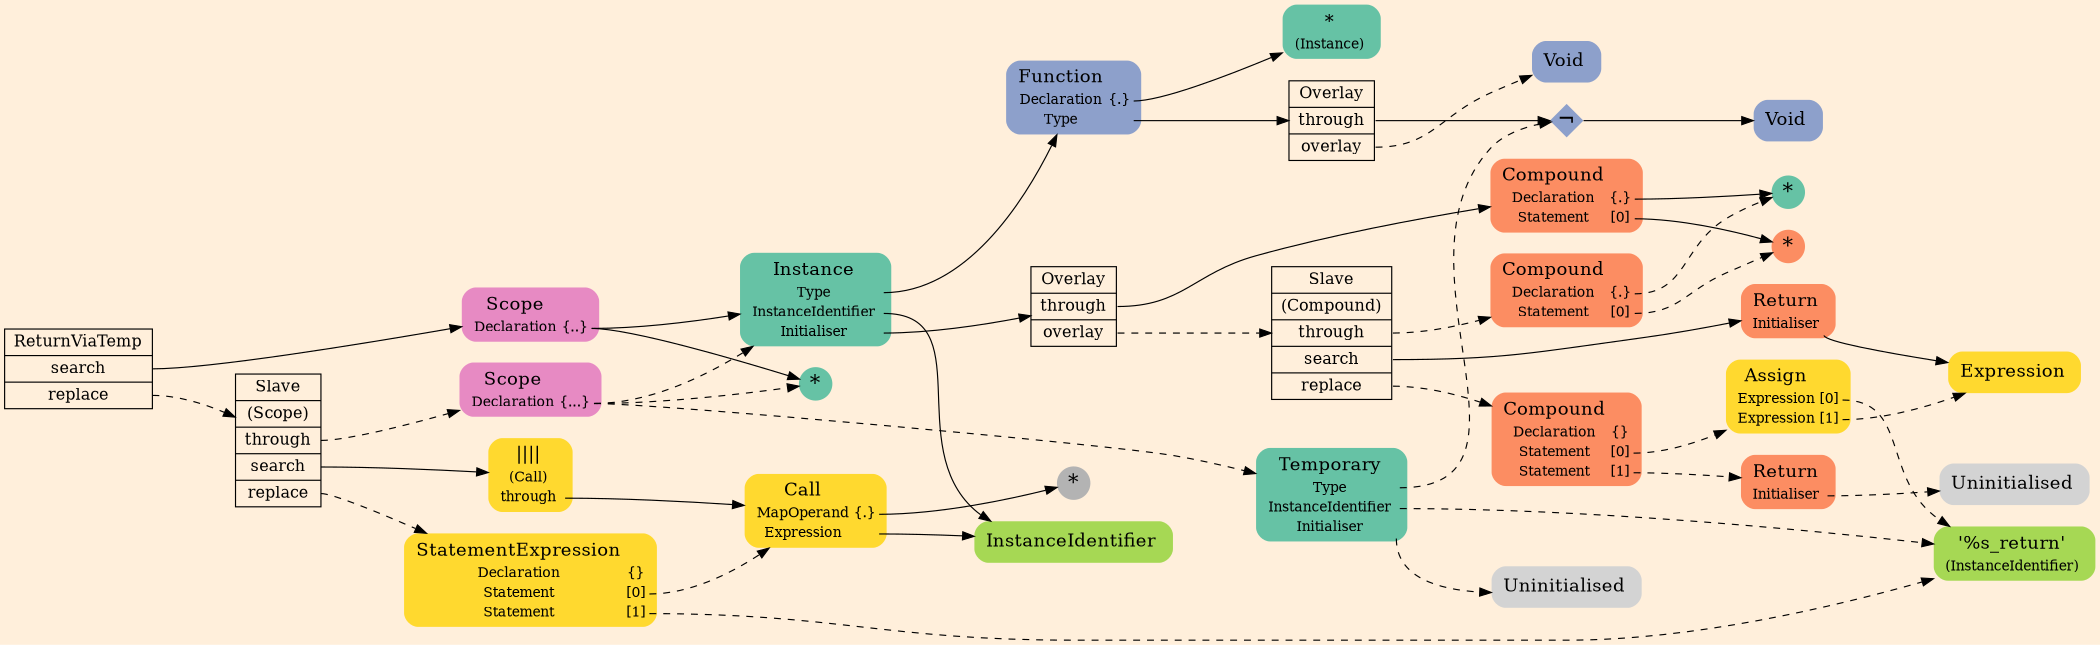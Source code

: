 digraph Inferno {
graph [
rankdir = "LR"
ranksep = 1.0
size = "14,20"
bgcolor = antiquewhite1
];
node [
];
"/CR#P26-0" [
shape = "record"
fillcolor = "transparent"
label = "<fixed> ReturnViaTemp | <port0> search | <port1> replace"
style = "filled"
fontsize = "14"
fillcolor = antiquewhite1
];
"/#B-2-335" [
shape = "plaintext"
fillcolor = "/set28/4"
label = <<TABLE BORDER="0" CELLBORDER="0" CELLSPACING="0">
 <TR>
  <TD><FONT POINT-SIZE="16.0">Scope</FONT></TD>
  <TD></TD>
 </TR>
 <TR>
  <TD>Declaration</TD>
  <TD PORT="port0">{..}</TD>
 </TR>
</TABLE>>
style = "rounded,filled"
fontsize = "12"
];
"/#B-2-338" [
shape = "circle"
fillcolor = "/set28/1"
label = <*>
style = "filled"
fontsize = "18"
penwidth = 0.0
fixedsize = true
width = 0.4
height = 0.4
];
"/#B-2-337" [
shape = "plaintext"
fillcolor = "/set28/1"
label = <<TABLE BORDER="0" CELLBORDER="0" CELLSPACING="0">
 <TR>
  <TD><FONT POINT-SIZE="16.0">Instance</FONT></TD>
  <TD></TD>
 </TR>
 <TR>
  <TD>Type</TD>
  <TD PORT="port0"></TD>
 </TR>
 <TR>
  <TD>InstanceIdentifier</TD>
  <TD PORT="port1"></TD>
 </TR>
 <TR>
  <TD>Initialiser</TD>
  <TD PORT="port2"></TD>
 </TR>
</TABLE>>
style = "rounded,filled"
fontsize = "12"
];
"/#B-2-340" [
shape = "plaintext"
fillcolor = "/set28/3"
label = <<TABLE BORDER="0" CELLBORDER="0" CELLSPACING="0">
 <TR>
  <TD><FONT POINT-SIZE="16.0">Function</FONT></TD>
  <TD></TD>
 </TR>
 <TR>
  <TD>Declaration</TD>
  <TD PORT="port0">{.}</TD>
 </TR>
 <TR>
  <TD>Type</TD>
  <TD PORT="port1"></TD>
 </TR>
</TABLE>>
style = "rounded,filled"
fontsize = "12"
];
"/#B-2-350" [
shape = "plaintext"
fillcolor = "/set28/1"
label = <<TABLE BORDER="0" CELLBORDER="0" CELLSPACING="0">
 <TR>
  <TD><FONT POINT-SIZE="16.0">*</FONT></TD>
  <TD></TD>
 </TR>
 <TR>
  <TD>(Instance)</TD>
  <TD PORT="port0"></TD>
 </TR>
</TABLE>>
style = "rounded,filled"
fontsize = "12"
];
"/#B-2-362" [
shape = "record"
fillcolor = "/set28/3"
label = "<fixed> Overlay | <port0> through | <port1> overlay"
style = "filled"
fontsize = "14"
fillcolor = antiquewhite1
];
"/#B-2-341" [
shape = "diamond"
fillcolor = "/set28/3"
label = <¬>
style = "filled"
fontsize = "18"
penwidth = 0.0
fixedsize = true
width = 0.4
height = 0.4
];
"/#B-2-342" [
shape = "plaintext"
fillcolor = "/set28/3"
label = <<TABLE BORDER="0" CELLBORDER="0" CELLSPACING="0">
 <TR>
  <TD><FONT POINT-SIZE="16.0">Void</FONT></TD>
  <TD></TD>
 </TR>
</TABLE>>
style = "rounded,filled"
fontsize = "12"
];
"/#B-2-367" [
shape = "plaintext"
fillcolor = "/set28/3"
label = <<TABLE BORDER="0" CELLBORDER="0" CELLSPACING="0">
 <TR>
  <TD><FONT POINT-SIZE="16.0">Void</FONT></TD>
  <TD></TD>
 </TR>
</TABLE>>
style = "rounded,filled"
fontsize = "12"
];
"/#B-2-348" [
shape = "plaintext"
fillcolor = "/set28/5"
label = <<TABLE BORDER="0" CELLBORDER="0" CELLSPACING="0">
 <TR>
  <TD><FONT POINT-SIZE="16.0">InstanceIdentifier</FONT></TD>
  <TD></TD>
 </TR>
</TABLE>>
style = "rounded,filled"
fontsize = "12"
];
"/#B-2-363" [
shape = "record"
label = "<fixed> Overlay | <port0> through | <port1> overlay"
style = "filled"
fontsize = "14"
fillcolor = antiquewhite1
];
"/#B-2-343" [
shape = "plaintext"
fillcolor = "/set28/2"
label = <<TABLE BORDER="0" CELLBORDER="0" CELLSPACING="0">
 <TR>
  <TD><FONT POINT-SIZE="16.0">Compound</FONT></TD>
  <TD></TD>
 </TR>
 <TR>
  <TD>Declaration</TD>
  <TD PORT="port0">{.}</TD>
 </TR>
 <TR>
  <TD>Statement</TD>
  <TD PORT="port1">[0]</TD>
 </TR>
</TABLE>>
style = "rounded,filled"
fontsize = "12"
];
"/#B-2-347" [
shape = "circle"
fillcolor = "/set28/1"
label = <*>
style = "filled"
fontsize = "18"
penwidth = 0.0
fixedsize = true
width = 0.4
height = 0.4
];
"/#B-2-346" [
shape = "circle"
fillcolor = "/set28/2"
label = <*>
style = "filled"
fontsize = "18"
penwidth = 0.0
fixedsize = true
width = 0.4
height = 0.4
];
"/#B-2-364" [
shape = "record"
fillcolor = "/set28/2"
label = "<fixed> Slave | <port0> (Compound) | <port1> through | <port2> search | <port3> replace"
style = "filled"
fontsize = "14"
fillcolor = antiquewhite1
];
"/#B-2-344" [
shape = "plaintext"
fillcolor = "/set28/2"
label = <<TABLE BORDER="0" CELLBORDER="0" CELLSPACING="0">
 <TR>
  <TD><FONT POINT-SIZE="16.0">Compound</FONT></TD>
  <TD></TD>
 </TR>
 <TR>
  <TD>Declaration</TD>
  <TD PORT="port0">{.}</TD>
 </TR>
 <TR>
  <TD>Statement</TD>
  <TD PORT="port1">[0]</TD>
 </TR>
</TABLE>>
style = "rounded,filled"
fontsize = "12"
];
"/#B-2-357" [
shape = "plaintext"
fillcolor = "/set28/2"
label = <<TABLE BORDER="0" CELLBORDER="0" CELLSPACING="0">
 <TR>
  <TD><FONT POINT-SIZE="16.0">Return</FONT></TD>
  <TD></TD>
 </TR>
 <TR>
  <TD>Initialiser</TD>
  <TD PORT="port0"></TD>
 </TR>
</TABLE>>
style = "rounded,filled"
fontsize = "12"
];
"/#B-2-359" [
shape = "plaintext"
fillcolor = "/set28/6"
label = <<TABLE BORDER="0" CELLBORDER="0" CELLSPACING="0">
 <TR>
  <TD><FONT POINT-SIZE="16.0">Expression</FONT></TD>
  <TD></TD>
 </TR>
</TABLE>>
style = "rounded,filled"
fontsize = "12"
];
"/#B-2-345" [
shape = "plaintext"
fillcolor = "/set28/2"
label = <<TABLE BORDER="0" CELLBORDER="0" CELLSPACING="0">
 <TR>
  <TD><FONT POINT-SIZE="16.0">Compound</FONT></TD>
  <TD></TD>
 </TR>
 <TR>
  <TD>Declaration</TD>
  <TD PORT="port0">{}</TD>
 </TR>
 <TR>
  <TD>Statement</TD>
  <TD PORT="port1">[0]</TD>
 </TR>
 <TR>
  <TD>Statement</TD>
  <TD PORT="port2">[1]</TD>
 </TR>
</TABLE>>
style = "rounded,filled"
fontsize = "12"
];
"/#B-2-355" [
shape = "plaintext"
fillcolor = "/set28/6"
label = <<TABLE BORDER="0" CELLBORDER="0" CELLSPACING="0">
 <TR>
  <TD><FONT POINT-SIZE="16.0">Assign</FONT></TD>
  <TD></TD>
 </TR>
 <TR>
  <TD>Expression</TD>
  <TD PORT="port0">[0]</TD>
 </TR>
 <TR>
  <TD>Expression</TD>
  <TD PORT="port1">[1]</TD>
 </TR>
</TABLE>>
style = "rounded,filled"
fontsize = "12"
];
"/#B-2-356" [
shape = "plaintext"
fillcolor = "/set28/5"
label = <<TABLE BORDER="0" CELLBORDER="0" CELLSPACING="0">
 <TR>
  <TD><FONT POINT-SIZE="16.0">'%s_return'</FONT></TD>
  <TD></TD>
 </TR>
 <TR>
  <TD>(InstanceIdentifier)</TD>
  <TD PORT="port0"></TD>
 </TR>
</TABLE>>
style = "rounded,filled"
fontsize = "12"
];
"/#B-2-358" [
shape = "plaintext"
fillcolor = "/set28/2"
label = <<TABLE BORDER="0" CELLBORDER="0" CELLSPACING="0">
 <TR>
  <TD><FONT POINT-SIZE="16.0">Return</FONT></TD>
  <TD></TD>
 </TR>
 <TR>
  <TD>Initialiser</TD>
  <TD PORT="port0"></TD>
 </TR>
</TABLE>>
style = "rounded,filled"
fontsize = "12"
];
"/#B-2-365" [
shape = "plaintext"
label = <<TABLE BORDER="0" CELLBORDER="0" CELLSPACING="0">
 <TR>
  <TD><FONT POINT-SIZE="16.0">Uninitialised</FONT></TD>
  <TD></TD>
 </TR>
</TABLE>>
style = "rounded,filled"
fontsize = "12"
];
"/#B-2-366" [
shape = "record"
fillcolor = "/set28/4"
label = "<fixed> Slave | <port0> (Scope) | <port1> through | <port2> search | <port3> replace"
style = "filled"
fontsize = "14"
fillcolor = antiquewhite1
];
"/#B-2-336" [
shape = "plaintext"
fillcolor = "/set28/4"
label = <<TABLE BORDER="0" CELLBORDER="0" CELLSPACING="0">
 <TR>
  <TD><FONT POINT-SIZE="16.0">Scope</FONT></TD>
  <TD></TD>
 </TR>
 <TR>
  <TD>Declaration</TD>
  <TD PORT="port0">{...}</TD>
 </TR>
</TABLE>>
style = "rounded,filled"
fontsize = "12"
];
"/#B-2-353" [
shape = "plaintext"
fillcolor = "/set28/1"
label = <<TABLE BORDER="0" CELLBORDER="0" CELLSPACING="0">
 <TR>
  <TD><FONT POINT-SIZE="16.0">Temporary</FONT></TD>
  <TD></TD>
 </TR>
 <TR>
  <TD>Type</TD>
  <TD PORT="port0"></TD>
 </TR>
 <TR>
  <TD>InstanceIdentifier</TD>
  <TD PORT="port1"></TD>
 </TR>
 <TR>
  <TD>Initialiser</TD>
  <TD PORT="port2"></TD>
 </TR>
</TABLE>>
style = "rounded,filled"
fontsize = "12"
];
"/#B-2-368" [
shape = "plaintext"
label = <<TABLE BORDER="0" CELLBORDER="0" CELLSPACING="0">
 <TR>
  <TD><FONT POINT-SIZE="16.0">Uninitialised</FONT></TD>
  <TD></TD>
 </TR>
</TABLE>>
style = "rounded,filled"
fontsize = "12"
];
"/#B-2-361" [
shape = "plaintext"
fillcolor = "/set28/6"
label = <<TABLE BORDER="0" CELLBORDER="0" CELLSPACING="0">
 <TR>
  <TD><FONT POINT-SIZE="16.0">||||</FONT></TD>
  <TD></TD>
 </TR>
 <TR>
  <TD>(Call)</TD>
  <TD PORT="port0"></TD>
 </TR>
 <TR>
  <TD>through</TD>
  <TD PORT="port1"></TD>
 </TR>
</TABLE>>
style = "rounded,filled"
fontsize = "12"
];
"/#B-2-351" [
shape = "plaintext"
fillcolor = "/set28/6"
label = <<TABLE BORDER="0" CELLBORDER="0" CELLSPACING="0">
 <TR>
  <TD><FONT POINT-SIZE="16.0">Call</FONT></TD>
  <TD></TD>
 </TR>
 <TR>
  <TD>MapOperand</TD>
  <TD PORT="port0">{.}</TD>
 </TR>
 <TR>
  <TD>Expression</TD>
  <TD PORT="port1"></TD>
 </TR>
</TABLE>>
style = "rounded,filled"
fontsize = "12"
];
"/#B-2-352" [
shape = "circle"
fillcolor = "/set28/8"
label = <*>
style = "filled"
fontsize = "18"
penwidth = 0.0
fixedsize = true
width = 0.4
height = 0.4
];
"/#B-2-360" [
shape = "plaintext"
fillcolor = "/set28/6"
label = <<TABLE BORDER="0" CELLBORDER="0" CELLSPACING="0">
 <TR>
  <TD><FONT POINT-SIZE="16.0">StatementExpression</FONT></TD>
  <TD></TD>
 </TR>
 <TR>
  <TD>Declaration</TD>
  <TD PORT="port0">{}</TD>
 </TR>
 <TR>
  <TD>Statement</TD>
  <TD PORT="port1">[0]</TD>
 </TR>
 <TR>
  <TD>Statement</TD>
  <TD PORT="port2">[1]</TD>
 </TR>
</TABLE>>
style = "rounded,filled"
fontsize = "12"
];
"/CR#P26-0":port0 -> "/#B-2-335" [style="solid"
];
"/CR#P26-0":port1 -> "/#B-2-366" [style="dashed"
];
"/#B-2-335":port0 -> "/#B-2-338" [style="solid"
];
"/#B-2-335":port0 -> "/#B-2-337" [style="solid"
];
"/#B-2-337":port0 -> "/#B-2-340" [style="solid"
];
"/#B-2-337":port1 -> "/#B-2-348" [style="solid"
];
"/#B-2-337":port2 -> "/#B-2-363" [style="solid"
];
"/#B-2-340":port0 -> "/#B-2-350" [style="solid"
];
"/#B-2-340":port1 -> "/#B-2-362" [style="solid"
];
"/#B-2-362":port0 -> "/#B-2-341" [style="solid"
];
"/#B-2-362":port1 -> "/#B-2-367" [style="dashed"
];
"/#B-2-341" -> "/#B-2-342" [style="solid"
];
"/#B-2-363":port0 -> "/#B-2-343" [style="solid"
];
"/#B-2-363":port1 -> "/#B-2-364" [style="dashed"
];
"/#B-2-343":port0 -> "/#B-2-347" [style="solid"
];
"/#B-2-343":port1 -> "/#B-2-346" [style="solid"
];
"/#B-2-364":port1 -> "/#B-2-344" [style="dashed"
];
"/#B-2-364":port2 -> "/#B-2-357" [style="solid"
];
"/#B-2-364":port3 -> "/#B-2-345" [style="dashed"
];
"/#B-2-344":port0 -> "/#B-2-347" [style="dashed"
];
"/#B-2-344":port1 -> "/#B-2-346" [style="dashed"
];
"/#B-2-357":port0 -> "/#B-2-359" [style="solid"
];
"/#B-2-345":port1 -> "/#B-2-355" [style="dashed"
];
"/#B-2-345":port2 -> "/#B-2-358" [style="dashed"
];
"/#B-2-355":port0 -> "/#B-2-356" [style="dashed"
];
"/#B-2-355":port1 -> "/#B-2-359" [style="dashed"
];
"/#B-2-358":port0 -> "/#B-2-365" [style="dashed"
];
"/#B-2-366":port1 -> "/#B-2-336" [style="dashed"
];
"/#B-2-366":port2 -> "/#B-2-361" [style="solid"
];
"/#B-2-366":port3 -> "/#B-2-360" [style="dashed"
];
"/#B-2-336":port0 -> "/#B-2-338" [style="dashed"
];
"/#B-2-336":port0 -> "/#B-2-337" [style="dashed"
];
"/#B-2-336":port0 -> "/#B-2-353" [style="dashed"
];
"/#B-2-353":port0 -> "/#B-2-341" [style="dashed"
];
"/#B-2-353":port1 -> "/#B-2-356" [style="dashed"
];
"/#B-2-353":port2 -> "/#B-2-368" [style="dashed"
];
"/#B-2-361":port1 -> "/#B-2-351" [style="solid"
];
"/#B-2-351":port0 -> "/#B-2-352" [style="solid"
];
"/#B-2-351":port1 -> "/#B-2-348" [style="solid"
];
"/#B-2-360":port1 -> "/#B-2-351" [style="dashed"
];
"/#B-2-360":port2 -> "/#B-2-356" [style="dashed"
];
}
